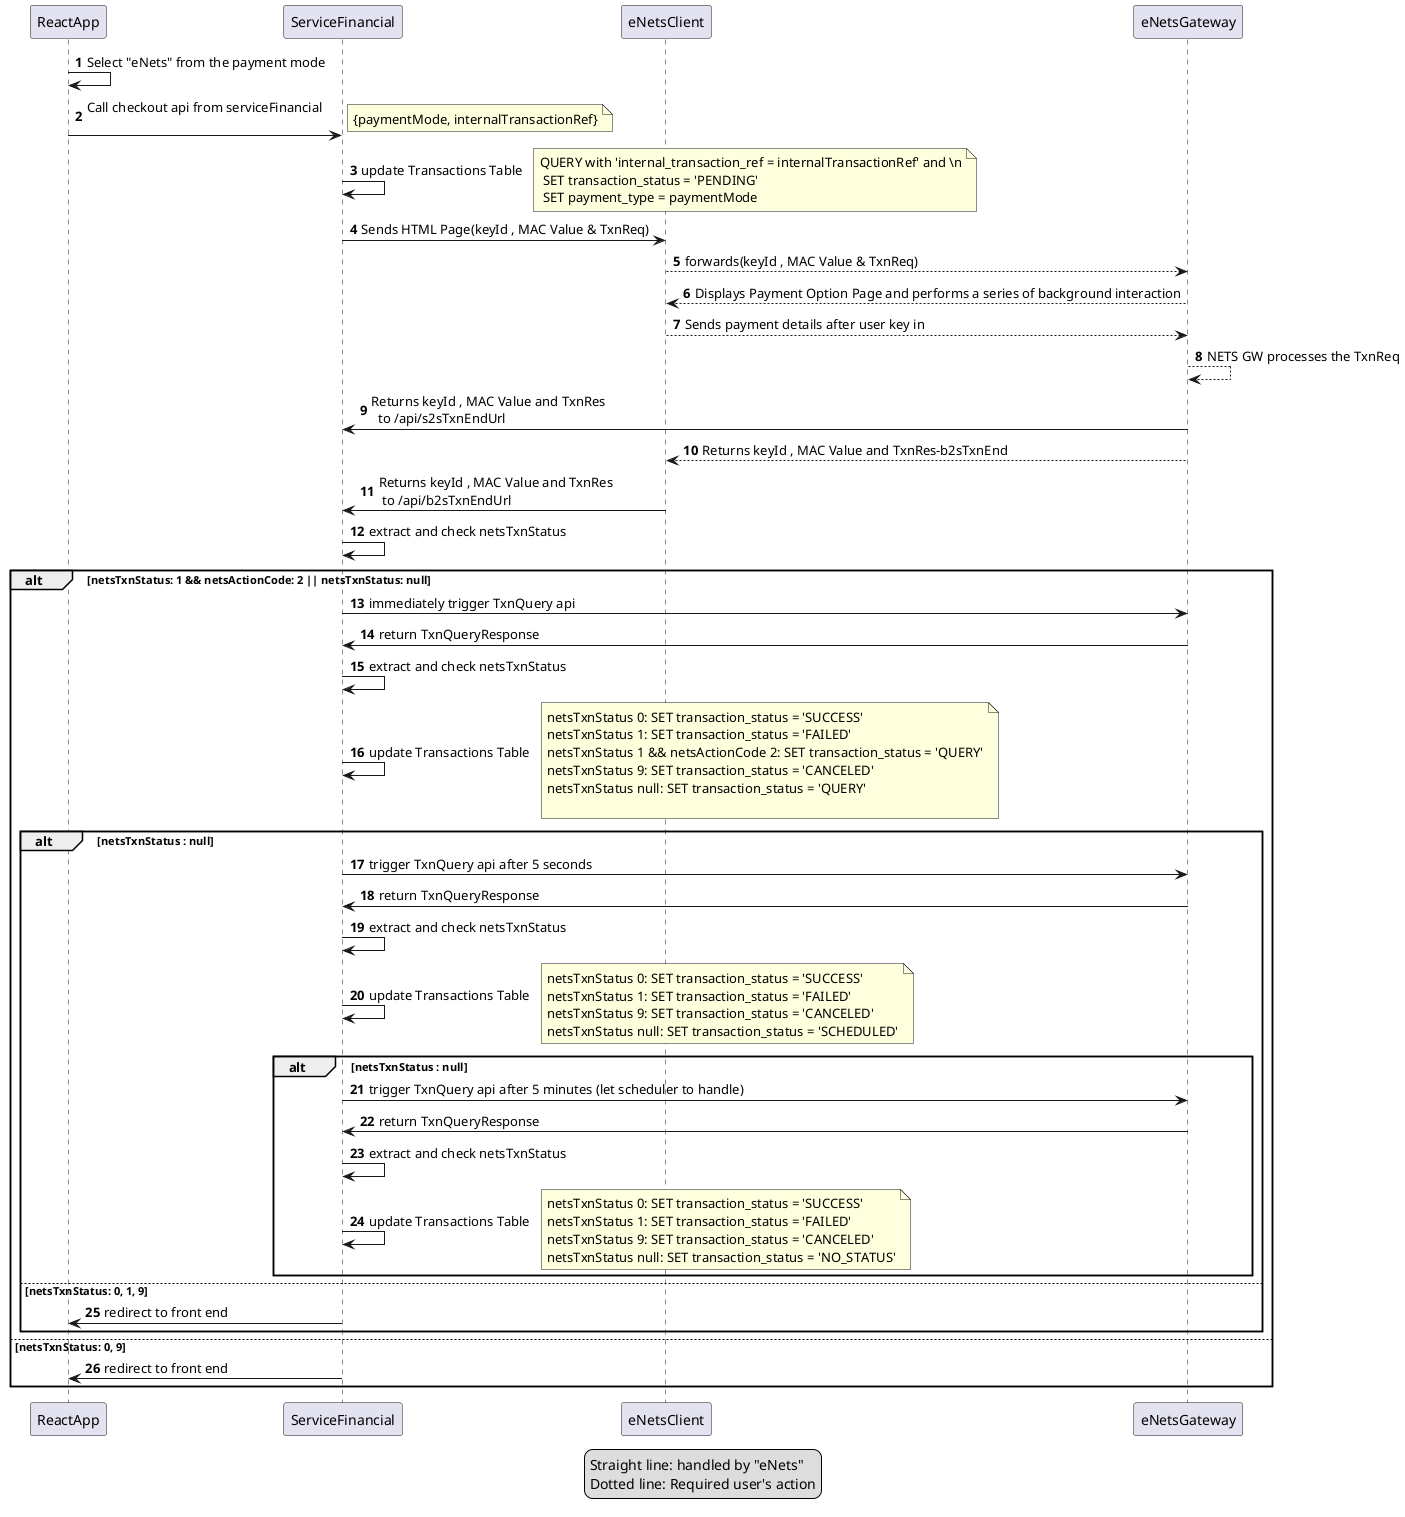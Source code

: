 @startuml
autonumber
ReactApp -> ReactApp : Select "eNets" from the payment mode
ReactApp -> ServiceFinancial :  Call checkout api from serviceFinancial \n
note right
 {paymentMode, internalTransactionRef}
end note
ServiceFinancial -> ServiceFinancial :update Transactions Table
note right
QUERY with 'internal_transaction_ref = internalTransactionRef' and \n
 SET transaction_status = 'PENDING'
 SET payment_type = paymentMode
end note
ServiceFinancial -> eNetsClient     : Sends HTML Page(keyId , MAC Value & TxnReq)
eNetsClient --> eNetsGateway : forwards(keyId , MAC Value & TxnReq)
eNetsGateway --> eNetsClient : Displays Payment Option Page and performs a series of background interaction
eNetsClient --> eNetsGateway : Sends payment details after user key in
eNetsGateway --> eNetsGateway : NETS GW processes the TxnReq
eNetsGateway -> ServiceFinancial : Returns keyId , MAC Value and TxnRes \n  to /api/s2sTxnEndUrl
eNetsGateway --> eNetsClient : Returns keyId , MAC Value and TxnRes-b2sTxnEnd
eNetsClient -> ServiceFinancial : Returns keyId , MAC Value and TxnRes \n to /api/b2sTxnEndUrl
ServiceFinancial -> ServiceFinancial : extract and check netsTxnStatus


alt netsTxnStatus: 1 && netsActionCode: 2 || netsTxnStatus: null
ServiceFinancial -> eNetsGateway : immediately trigger TxnQuery api
eNetsGateway -> ServiceFinancial : return TxnQueryResponse
ServiceFinancial -> ServiceFinancial : extract and check netsTxnStatus
ServiceFinancial -> ServiceFinancial : update Transactions Table
note right
netsTxnStatus 0: SET transaction_status = 'SUCCESS'
netsTxnStatus 1: SET transaction_status = 'FAILED'
netsTxnStatus 1 && netsActionCode 2: SET transaction_status = 'QUERY'
netsTxnStatus 9: SET transaction_status = 'CANCELED'
netsTxnStatus null: SET transaction_status = 'QUERY'

end note
alt netsTxnStatus : null
ServiceFinancial -> eNetsGateway :trigger TxnQuery api after 5 seconds
eNetsGateway -> ServiceFinancial : return TxnQueryResponse
ServiceFinancial -> ServiceFinancial : extract and check netsTxnStatus
ServiceFinancial -> ServiceFinancial : update Transactions Table
note right
netsTxnStatus 0: SET transaction_status = 'SUCCESS'
netsTxnStatus 1: SET transaction_status = 'FAILED'
netsTxnStatus 9: SET transaction_status = 'CANCELED'
netsTxnStatus null: SET transaction_status = 'SCHEDULED'
end note

alt netsTxnStatus : null
ServiceFinancial -> eNetsGateway :trigger TxnQuery api after 5 minutes (let scheduler to handle)
eNetsGateway -> ServiceFinancial : return TxnQueryResponse
ServiceFinancial -> ServiceFinancial : extract and check netsTxnStatus
ServiceFinancial -> ServiceFinancial : update Transactions Table
note right
netsTxnStatus 0: SET transaction_status = 'SUCCESS'
netsTxnStatus 1: SET transaction_status = 'FAILED'
netsTxnStatus 9: SET transaction_status = 'CANCELED'
netsTxnStatus null: SET transaction_status = 'NO_STATUS'
end note

end
else netsTxnStatus: 0, 1, 9
ServiceFinancial -> ReactApp :redirect to front end
end

else netsTxnStatus: 0, 9
ServiceFinancial -> ReactApp :redirect to front end
end
legend
Straight line: handled by "eNets"
Dotted line: Required user's action
endlegend
@enduml